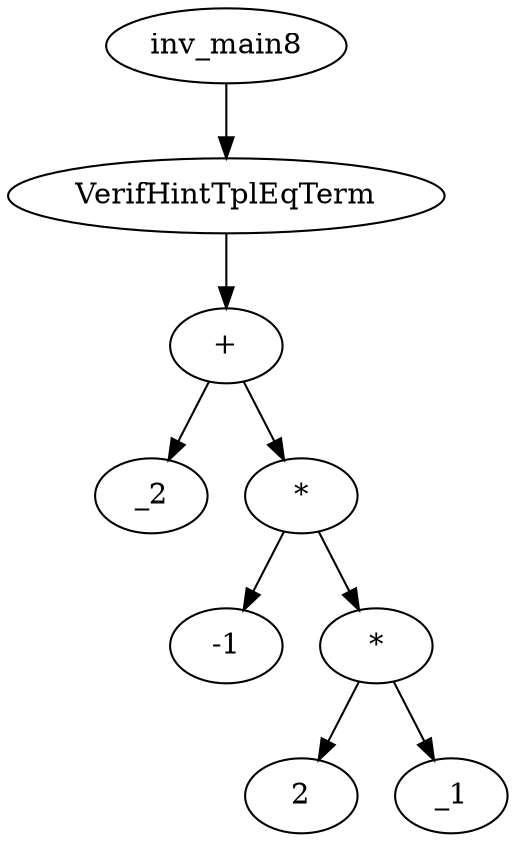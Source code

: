 digraph dag {
0 [label="inv_main8"];
1 [label="VerifHintTplEqTerm"];
2 [label="+"];
3 [label="_2"];
4 [label="*"];
5 [label="-1"];
6 [label="*"];
7 [label="2"];
8 [label="_1"];
0->1
1->2
2->4
2 -> 3
4->6
4 -> 5
6->8
6 -> 7
}
